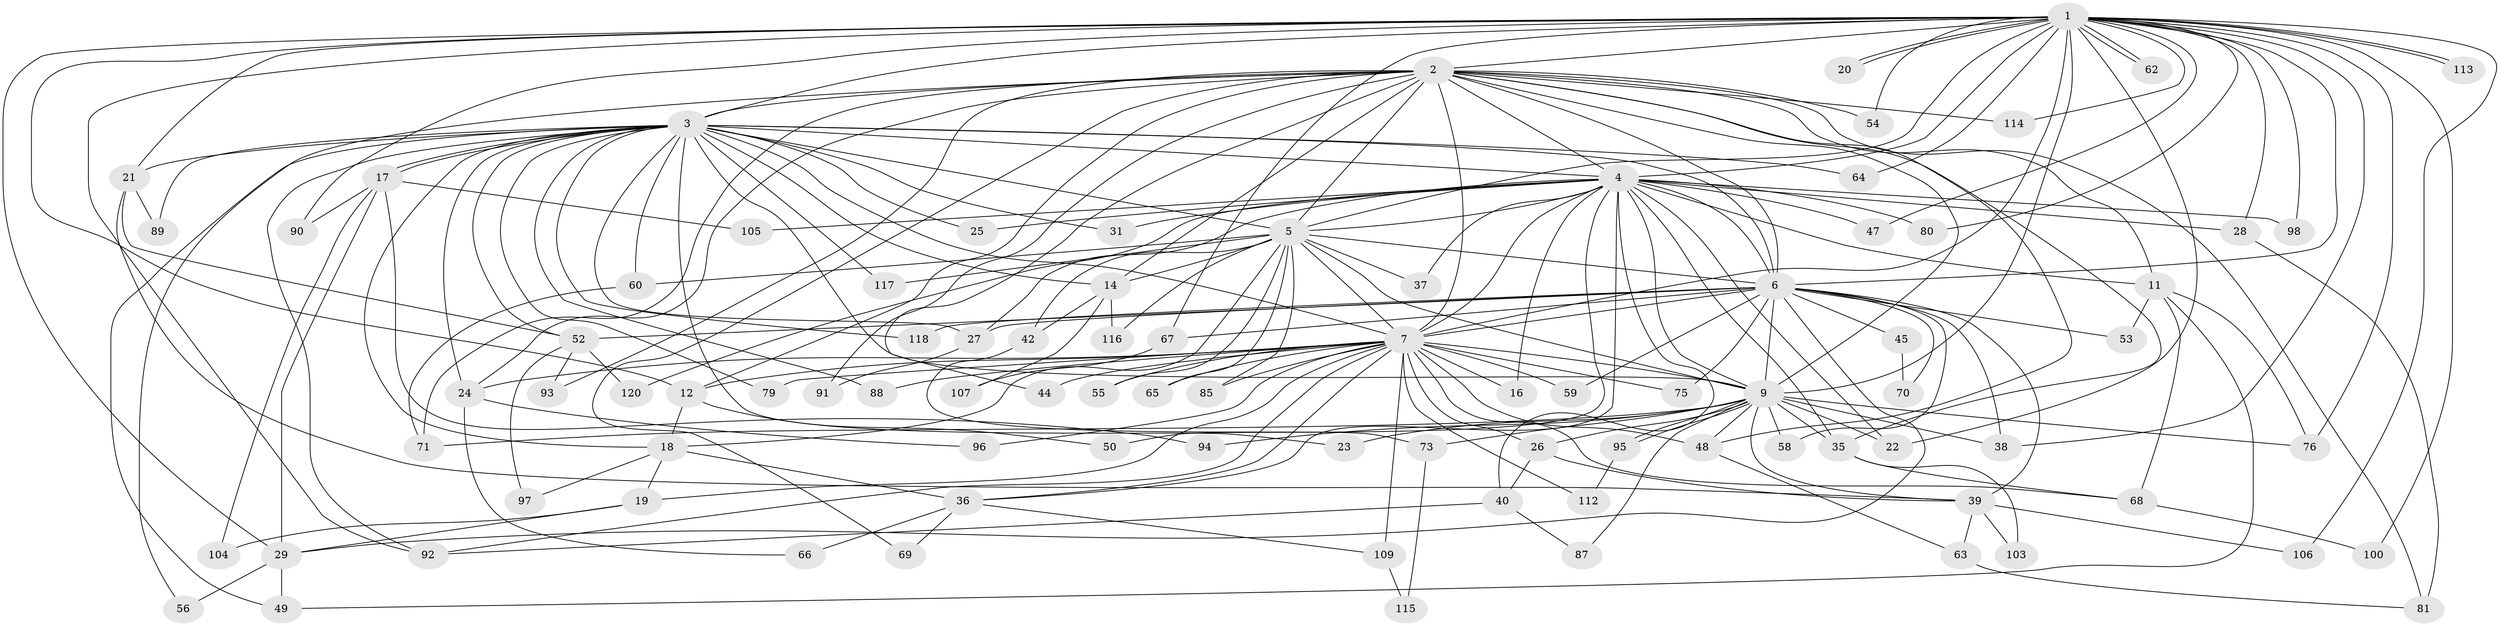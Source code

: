 // original degree distribution, {34: 0.008264462809917356, 23: 0.008264462809917356, 32: 0.008264462809917356, 16: 0.01652892561983471, 19: 0.008264462809917356, 24: 0.008264462809917356, 22: 0.008264462809917356, 21: 0.008264462809917356, 25: 0.008264462809917356, 5: 0.03305785123966942, 3: 0.19834710743801653, 6: 0.049586776859504134, 2: 0.5537190082644629, 4: 0.08264462809917356}
// Generated by graph-tools (version 1.1) at 2025/41/03/06/25 10:41:35]
// undirected, 91 vertices, 215 edges
graph export_dot {
graph [start="1"]
  node [color=gray90,style=filled];
  1 [super="+33"];
  2 [super="+74"];
  3 [super="+86"];
  4 [super="+8"];
  5 [super="+15"];
  6 [super="+13"];
  7 [super="+10"];
  9 [super="+46"];
  11 [super="+30"];
  12 [super="+84"];
  14 [super="+101"];
  16;
  17 [super="+72"];
  18 [super="+32"];
  19 [super="+61"];
  20;
  21;
  22;
  23;
  24 [super="+34"];
  25;
  26 [super="+51"];
  27 [super="+78"];
  28;
  29 [super="+108"];
  31;
  35 [super="+43"];
  36 [super="+57"];
  37;
  38 [super="+41"];
  39 [super="+82"];
  40 [super="+110"];
  42;
  44;
  45;
  47;
  48 [super="+83"];
  49;
  50;
  52 [super="+77"];
  53;
  54;
  55;
  56;
  58;
  59;
  60;
  62;
  63 [super="+99"];
  64;
  65;
  66;
  67;
  68 [super="+119"];
  69;
  70;
  71 [super="+111"];
  73;
  75;
  76 [super="+121"];
  79;
  80;
  81;
  85;
  87;
  88;
  89;
  90;
  91;
  92 [super="+102"];
  93;
  94;
  95;
  96;
  97;
  98;
  100;
  103;
  104;
  105;
  106;
  107;
  109;
  112;
  113;
  114;
  115;
  116;
  117;
  118;
  120;
  1 -- 2;
  1 -- 3;
  1 -- 4 [weight=2];
  1 -- 5;
  1 -- 6;
  1 -- 7 [weight=2];
  1 -- 9 [weight=2];
  1 -- 12;
  1 -- 20;
  1 -- 20;
  1 -- 21;
  1 -- 22;
  1 -- 28;
  1 -- 29;
  1 -- 47;
  1 -- 54;
  1 -- 62;
  1 -- 62;
  1 -- 64;
  1 -- 67;
  1 -- 76;
  1 -- 80;
  1 -- 90;
  1 -- 92;
  1 -- 98;
  1 -- 100;
  1 -- 106;
  1 -- 113;
  1 -- 113;
  1 -- 114;
  1 -- 38;
  2 -- 3;
  2 -- 4 [weight=2];
  2 -- 5;
  2 -- 6;
  2 -- 7 [weight=2];
  2 -- 9;
  2 -- 24;
  2 -- 44;
  2 -- 48;
  2 -- 54;
  2 -- 56;
  2 -- 69;
  2 -- 71;
  2 -- 81;
  2 -- 91;
  2 -- 93;
  2 -- 14;
  2 -- 114;
  2 -- 35;
  2 -- 11;
  2 -- 12;
  3 -- 4 [weight=2];
  3 -- 5 [weight=2];
  3 -- 6;
  3 -- 7 [weight=2];
  3 -- 9;
  3 -- 14;
  3 -- 17;
  3 -- 17;
  3 -- 21;
  3 -- 23;
  3 -- 24;
  3 -- 25;
  3 -- 27;
  3 -- 31;
  3 -- 49;
  3 -- 52;
  3 -- 60;
  3 -- 64;
  3 -- 79;
  3 -- 88;
  3 -- 89;
  3 -- 117;
  3 -- 118;
  3 -- 92;
  3 -- 18;
  4 -- 5 [weight=2];
  4 -- 6 [weight=2];
  4 -- 7 [weight=4];
  4 -- 9 [weight=2];
  4 -- 11 [weight=2];
  4 -- 16;
  4 -- 25;
  4 -- 50;
  4 -- 80;
  4 -- 120;
  4 -- 22;
  4 -- 28;
  4 -- 31;
  4 -- 98;
  4 -- 35 [weight=2];
  4 -- 36;
  4 -- 37;
  4 -- 40;
  4 -- 105;
  4 -- 47;
  4 -- 27;
  5 -- 6;
  5 -- 7 [weight=2];
  5 -- 9;
  5 -- 14;
  5 -- 18;
  5 -- 37;
  5 -- 42;
  5 -- 55;
  5 -- 60;
  5 -- 85;
  5 -- 116;
  5 -- 117;
  5 -- 65;
  6 -- 7 [weight=2];
  6 -- 9;
  6 -- 27;
  6 -- 29;
  6 -- 38;
  6 -- 45 [weight=2];
  6 -- 52;
  6 -- 53;
  6 -- 58;
  6 -- 59;
  6 -- 67;
  6 -- 70;
  6 -- 75;
  6 -- 118;
  6 -- 39;
  7 -- 9 [weight=2];
  7 -- 36;
  7 -- 44;
  7 -- 55;
  7 -- 75;
  7 -- 79;
  7 -- 85;
  7 -- 88;
  7 -- 92;
  7 -- 96;
  7 -- 109;
  7 -- 112;
  7 -- 65;
  7 -- 68;
  7 -- 12;
  7 -- 16;
  7 -- 19;
  7 -- 26;
  7 -- 59;
  7 -- 24;
  7 -- 48;
  9 -- 23;
  9 -- 26;
  9 -- 35;
  9 -- 38;
  9 -- 39;
  9 -- 48;
  9 -- 58;
  9 -- 73;
  9 -- 87;
  9 -- 94;
  9 -- 95;
  9 -- 95;
  9 -- 76;
  9 -- 71;
  9 -- 22;
  11 -- 49;
  11 -- 76;
  11 -- 68;
  11 -- 53;
  12 -- 18;
  12 -- 50;
  14 -- 42;
  14 -- 107;
  14 -- 116;
  17 -- 90;
  17 -- 104;
  17 -- 105;
  17 -- 29;
  17 -- 94;
  18 -- 19;
  18 -- 97;
  18 -- 36;
  19 -- 104;
  19 -- 29;
  21 -- 39;
  21 -- 89;
  21 -- 52;
  24 -- 66;
  24 -- 96;
  26 -- 40;
  26 -- 39;
  27 -- 91;
  28 -- 81;
  29 -- 56;
  29 -- 49;
  35 -- 103;
  35 -- 68;
  36 -- 66;
  36 -- 69;
  36 -- 109;
  39 -- 63;
  39 -- 103;
  39 -- 106;
  40 -- 87;
  40 -- 92;
  42 -- 73;
  45 -- 70;
  48 -- 63;
  52 -- 93;
  52 -- 97;
  52 -- 120;
  60 -- 71;
  63 -- 81;
  67 -- 107;
  68 -- 100;
  73 -- 115;
  95 -- 112;
  109 -- 115;
}

